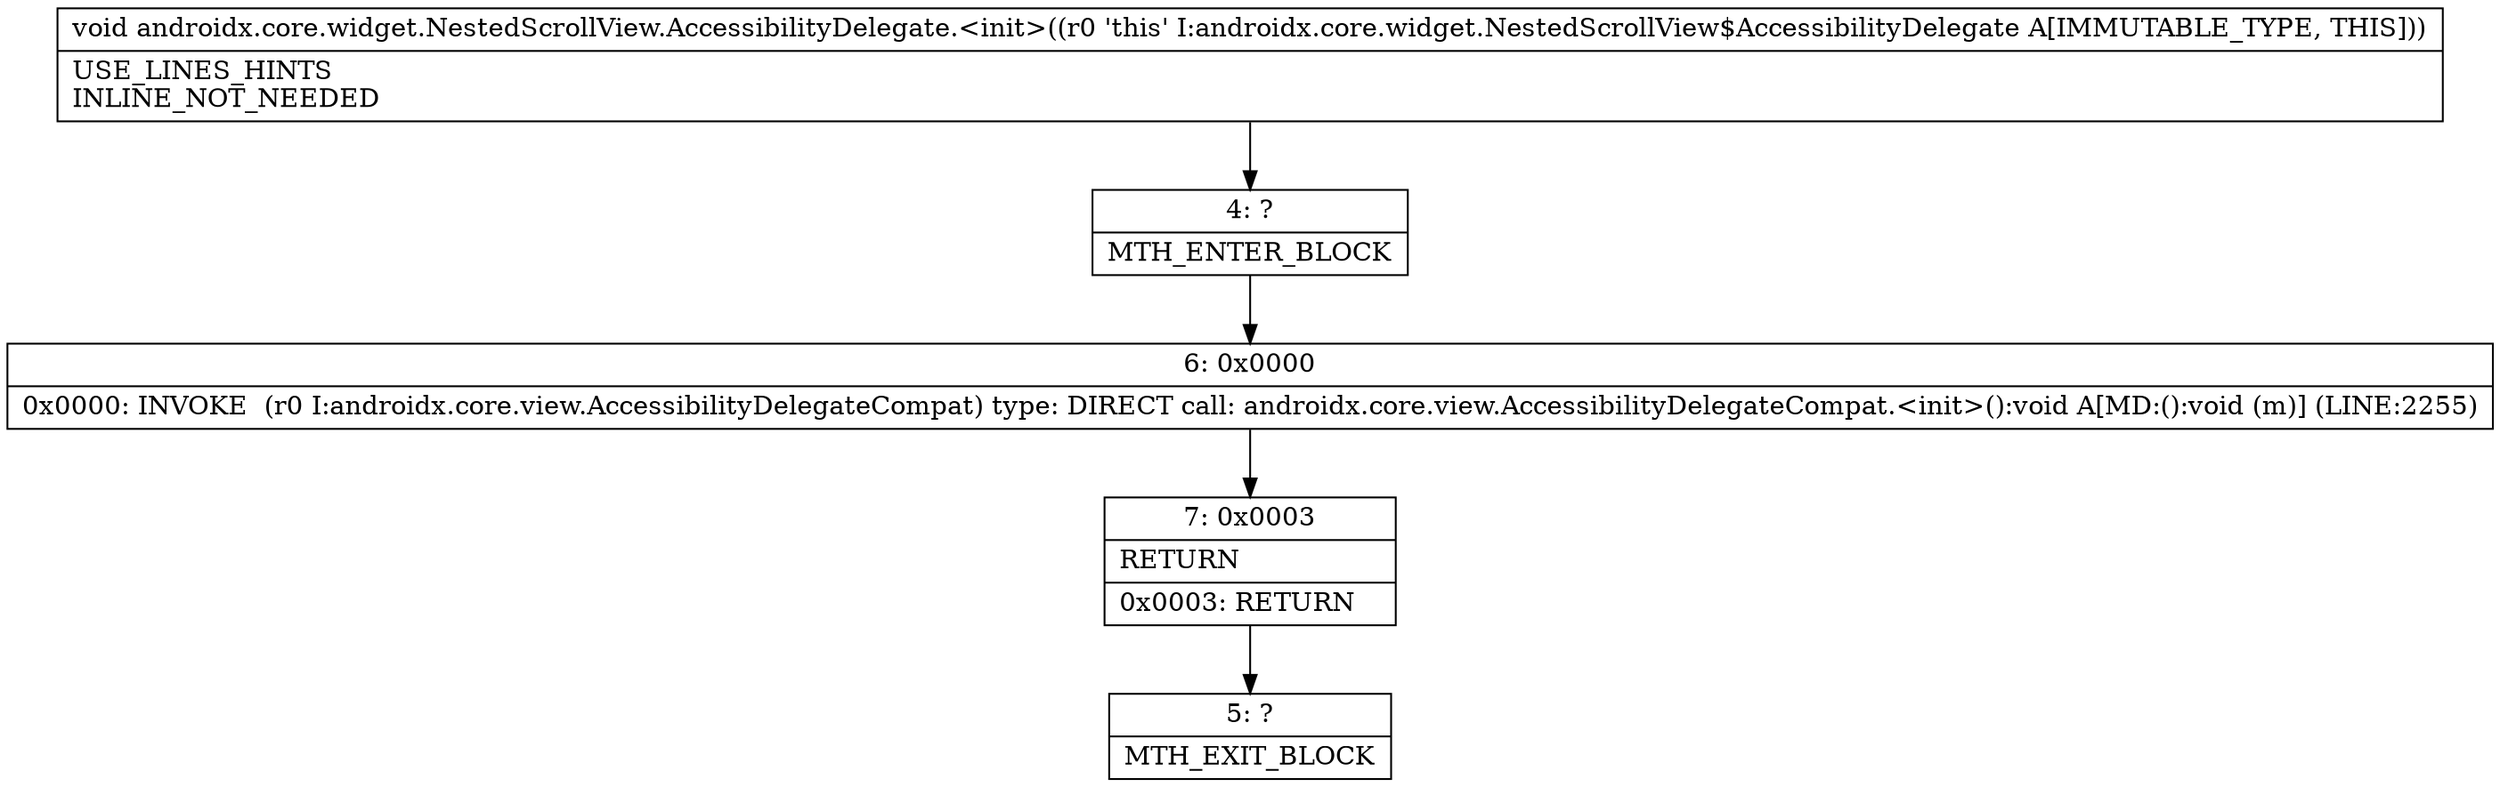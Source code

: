 digraph "CFG forandroidx.core.widget.NestedScrollView.AccessibilityDelegate.\<init\>()V" {
Node_4 [shape=record,label="{4\:\ ?|MTH_ENTER_BLOCK\l}"];
Node_6 [shape=record,label="{6\:\ 0x0000|0x0000: INVOKE  (r0 I:androidx.core.view.AccessibilityDelegateCompat) type: DIRECT call: androidx.core.view.AccessibilityDelegateCompat.\<init\>():void A[MD:():void (m)] (LINE:2255)\l}"];
Node_7 [shape=record,label="{7\:\ 0x0003|RETURN\l|0x0003: RETURN   \l}"];
Node_5 [shape=record,label="{5\:\ ?|MTH_EXIT_BLOCK\l}"];
MethodNode[shape=record,label="{void androidx.core.widget.NestedScrollView.AccessibilityDelegate.\<init\>((r0 'this' I:androidx.core.widget.NestedScrollView$AccessibilityDelegate A[IMMUTABLE_TYPE, THIS]))  | USE_LINES_HINTS\lINLINE_NOT_NEEDED\l}"];
MethodNode -> Node_4;Node_4 -> Node_6;
Node_6 -> Node_7;
Node_7 -> Node_5;
}

